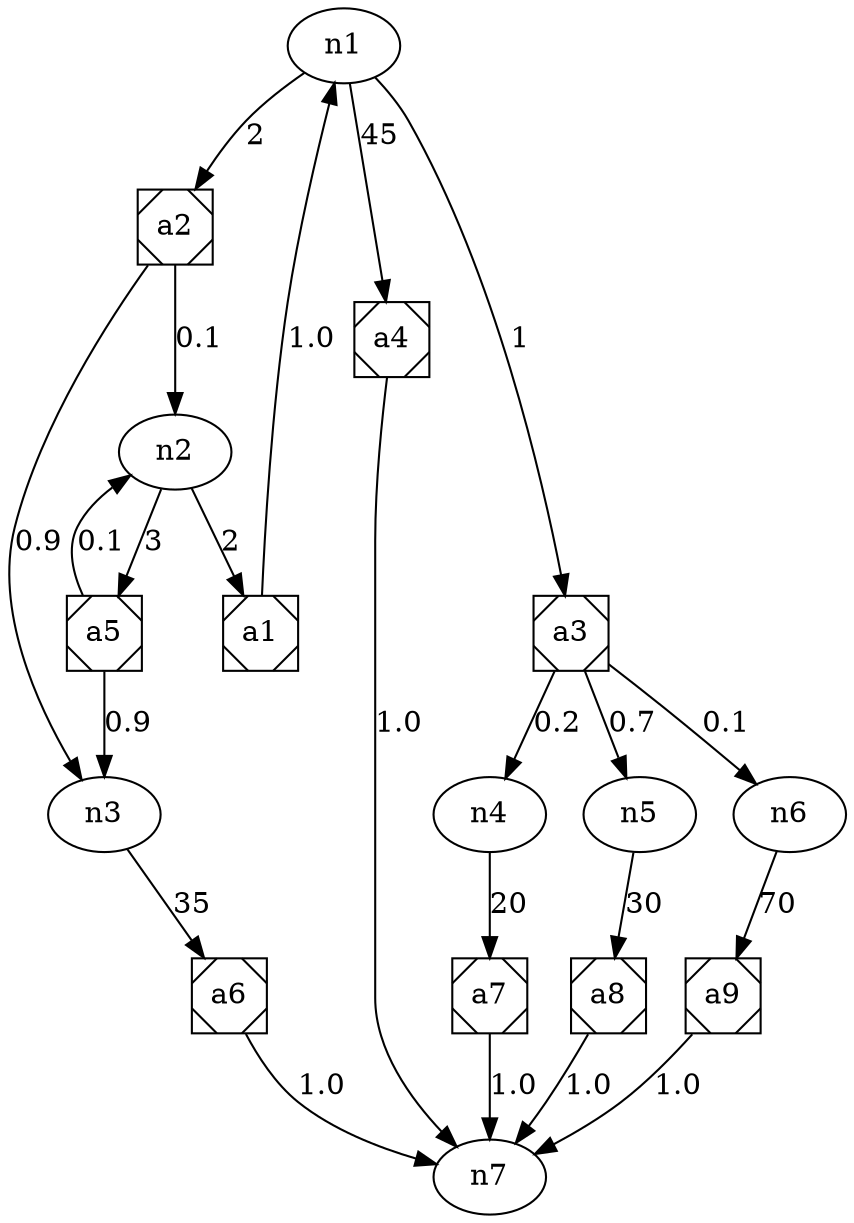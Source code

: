 digraph {
	n1
	n2
	n3
	n4
	n5
	n6
	n7
	a1 [shape=Msquare]
	a2 [shape=Msquare]
	a3 [shape=Msquare]
	a4 [shape=Msquare]
	a5 [shape=Msquare]
	a6 [shape=Msquare]
	a7 [shape=Msquare]
	a8 [shape=Msquare]
	a9 [shape=Msquare]
	n1 -> a2 [label=2]
	n1 -> a3 [label=1]
	n1 -> a4 [label=45]
	n2 -> a1 [label=2]
	n3 -> a6 [label=35]
	n4 -> a7 [label=20]
	n5 -> a8 [label=30]
	n6 -> a9 [label=70]
	n2 -> a5 [label=3]
	a1 -> n1 [label=1.0]
	a2 -> n2 [label=0.1]
	a2 -> n3 [label=0.9]
	a3 -> n4 [label=0.2]
	a3 -> n5 [label=0.7]
	a3 -> n6 [label=0.1]
	a4 -> n7 [label=1.0]
	a5 -> n2 [label=0.1]
	a5 -> n3 [label=0.9]
	a6 -> n7 [label=1.0]
	a7 -> n7 [label=1.0]
	a8 -> n7 [label=1.0]
	a9 -> n7 [label=1.0]
}
